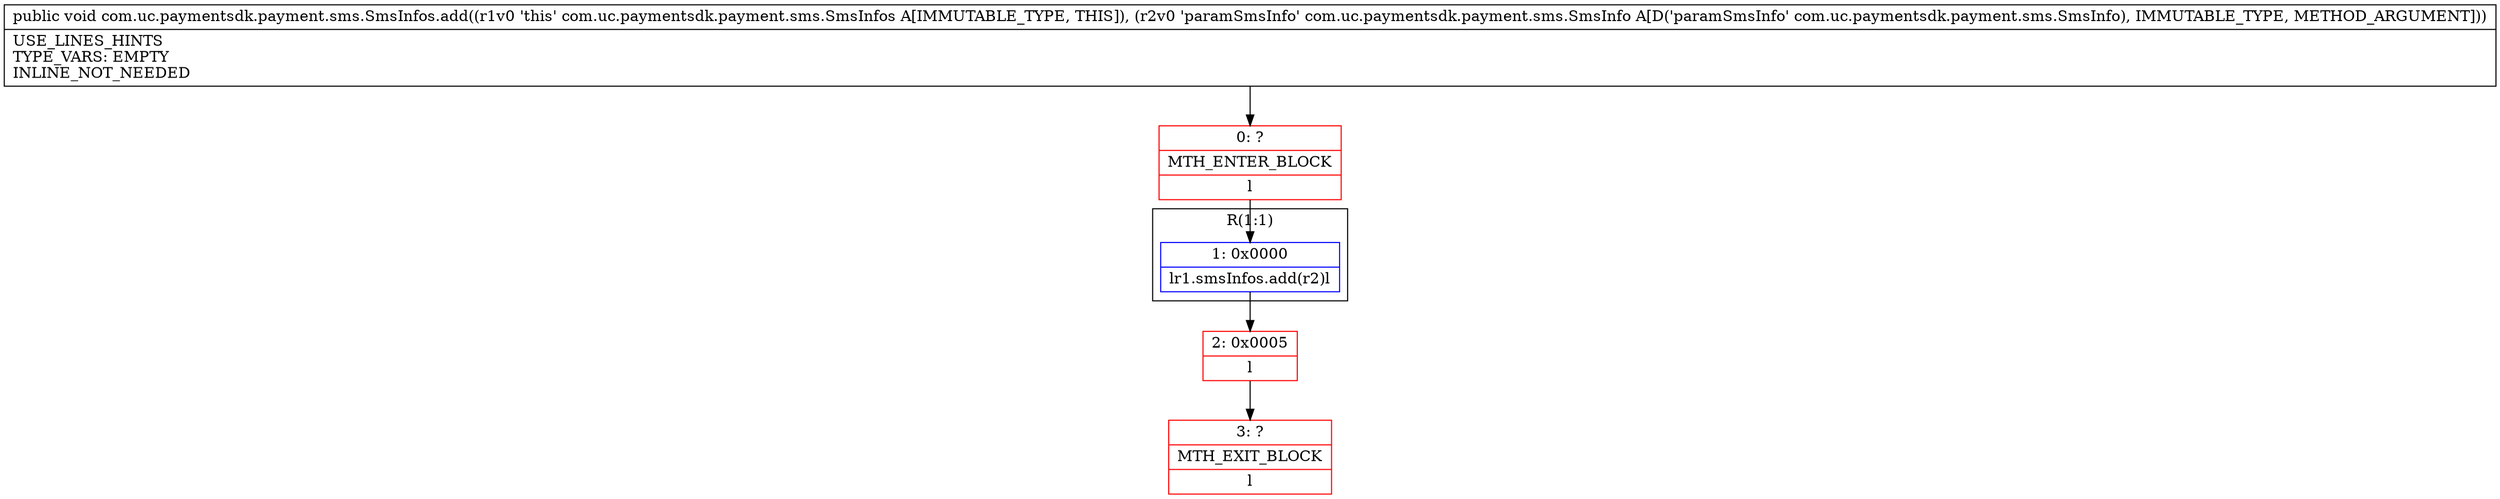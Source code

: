 digraph "CFG forcom.uc.paymentsdk.payment.sms.SmsInfos.add(Lcom\/uc\/paymentsdk\/payment\/sms\/SmsInfo;)V" {
subgraph cluster_Region_1782777914 {
label = "R(1:1)";
node [shape=record,color=blue];
Node_1 [shape=record,label="{1\:\ 0x0000|lr1.smsInfos.add(r2)l}"];
}
Node_0 [shape=record,color=red,label="{0\:\ ?|MTH_ENTER_BLOCK\l|l}"];
Node_2 [shape=record,color=red,label="{2\:\ 0x0005|l}"];
Node_3 [shape=record,color=red,label="{3\:\ ?|MTH_EXIT_BLOCK\l|l}"];
MethodNode[shape=record,label="{public void com.uc.paymentsdk.payment.sms.SmsInfos.add((r1v0 'this' com.uc.paymentsdk.payment.sms.SmsInfos A[IMMUTABLE_TYPE, THIS]), (r2v0 'paramSmsInfo' com.uc.paymentsdk.payment.sms.SmsInfo A[D('paramSmsInfo' com.uc.paymentsdk.payment.sms.SmsInfo), IMMUTABLE_TYPE, METHOD_ARGUMENT]))  | USE_LINES_HINTS\lTYPE_VARS: EMPTY\lINLINE_NOT_NEEDED\l}"];
MethodNode -> Node_0;
Node_1 -> Node_2;
Node_0 -> Node_1;
Node_2 -> Node_3;
}

